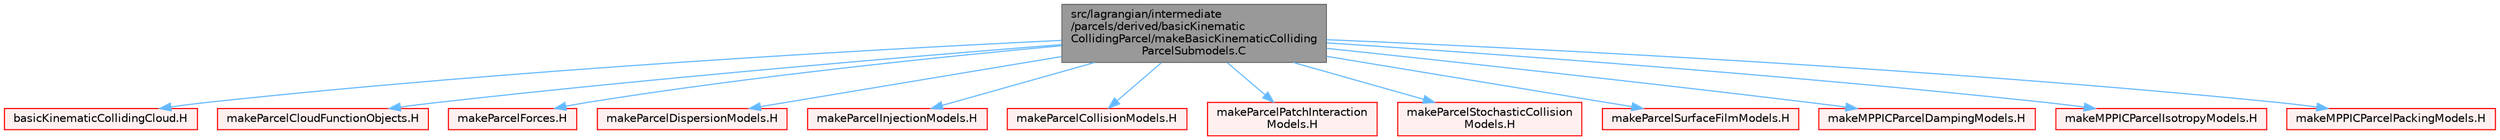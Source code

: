 digraph "src/lagrangian/intermediate/parcels/derived/basicKinematicCollidingParcel/makeBasicKinematicCollidingParcelSubmodels.C"
{
 // LATEX_PDF_SIZE
  bgcolor="transparent";
  edge [fontname=Helvetica,fontsize=10,labelfontname=Helvetica,labelfontsize=10];
  node [fontname=Helvetica,fontsize=10,shape=box,height=0.2,width=0.4];
  Node1 [id="Node000001",label="src/lagrangian/intermediate\l/parcels/derived/basicKinematic\lCollidingParcel/makeBasicKinematicColliding\lParcelSubmodels.C",height=0.2,width=0.4,color="gray40", fillcolor="grey60", style="filled", fontcolor="black",tooltip=" "];
  Node1 -> Node2 [id="edge1_Node000001_Node000002",color="steelblue1",style="solid",tooltip=" "];
  Node2 [id="Node000002",label="basicKinematicCollidingCloud.H",height=0.2,width=0.4,color="red", fillcolor="#FFF0F0", style="filled",URL="$basicKinematicCollidingCloud_8H.html",tooltip=" "];
  Node1 -> Node521 [id="edge2_Node000001_Node000521",color="steelblue1",style="solid",tooltip=" "];
  Node521 [id="Node000521",label="makeParcelCloudFunctionObjects.H",height=0.2,width=0.4,color="red", fillcolor="#FFF0F0", style="filled",URL="$makeParcelCloudFunctionObjects_8H.html",tooltip=" "];
  Node1 -> Node554 [id="edge3_Node000001_Node000554",color="steelblue1",style="solid",tooltip=" "];
  Node554 [id="Node000554",label="makeParcelForces.H",height=0.2,width=0.4,color="red", fillcolor="#FFF0F0", style="filled",URL="$makeParcelForces_8H.html",tooltip=" "];
  Node1 -> Node579 [id="edge4_Node000001_Node000579",color="steelblue1",style="solid",tooltip=" "];
  Node579 [id="Node000579",label="makeParcelDispersionModels.H",height=0.2,width=0.4,color="red", fillcolor="#FFF0F0", style="filled",URL="$makeParcelDispersionModels_8H.html",tooltip=" "];
  Node1 -> Node582 [id="edge5_Node000001_Node000582",color="steelblue1",style="solid",tooltip=" "];
  Node582 [id="Node000582",label="makeParcelInjectionModels.H",height=0.2,width=0.4,color="red", fillcolor="#FFF0F0", style="filled",URL="$makeParcelInjectionModels_8H.html",tooltip=" "];
  Node1 -> Node607 [id="edge6_Node000001_Node000607",color="steelblue1",style="solid",tooltip=" "];
  Node607 [id="Node000607",label="makeParcelCollisionModels.H",height=0.2,width=0.4,color="red", fillcolor="#FFF0F0", style="filled",URL="$makeParcelCollisionModels_8H.html",tooltip=" "];
  Node1 -> Node623 [id="edge7_Node000001_Node000623",color="steelblue1",style="solid",tooltip=" "];
  Node623 [id="Node000623",label="makeParcelPatchInteraction\lModels.H",height=0.2,width=0.4,color="red", fillcolor="#FFF0F0", style="filled",URL="$makeParcelPatchInteractionModels_8H.html",tooltip=" "];
  Node1 -> Node634 [id="edge8_Node000001_Node000634",color="steelblue1",style="solid",tooltip=" "];
  Node634 [id="Node000634",label="makeParcelStochasticCollision\lModels.H",height=0.2,width=0.4,color="red", fillcolor="#FFF0F0", style="filled",URL="$makeParcelStochasticCollisionModels_8H.html",tooltip=" "];
  Node1 -> Node637 [id="edge9_Node000001_Node000637",color="steelblue1",style="solid",tooltip=" "];
  Node637 [id="Node000637",label="makeParcelSurfaceFilmModels.H",height=0.2,width=0.4,color="red", fillcolor="#FFF0F0", style="filled",URL="$makeParcelSurfaceFilmModels_8H.html",tooltip=" "];
  Node1 -> Node647 [id="edge10_Node000001_Node000647",color="steelblue1",style="solid",tooltip=" "];
  Node647 [id="Node000647",label="makeMPPICParcelDampingModels.H",height=0.2,width=0.4,color="red", fillcolor="#FFF0F0", style="filled",URL="$makeMPPICParcelDampingModels_8H.html",tooltip=" "];
  Node1 -> Node651 [id="edge11_Node000001_Node000651",color="steelblue1",style="solid",tooltip=" "];
  Node651 [id="Node000651",label="makeMPPICParcelIsotropyModels.H",height=0.2,width=0.4,color="red", fillcolor="#FFF0F0", style="filled",URL="$makeMPPICParcelIsotropyModels_8H.html",tooltip=" "];
  Node1 -> Node655 [id="edge12_Node000001_Node000655",color="steelblue1",style="solid",tooltip=" "];
  Node655 [id="Node000655",label="makeMPPICParcelPackingModels.H",height=0.2,width=0.4,color="red", fillcolor="#FFF0F0", style="filled",URL="$makeMPPICParcelPackingModels_8H.html",tooltip=" "];
}
